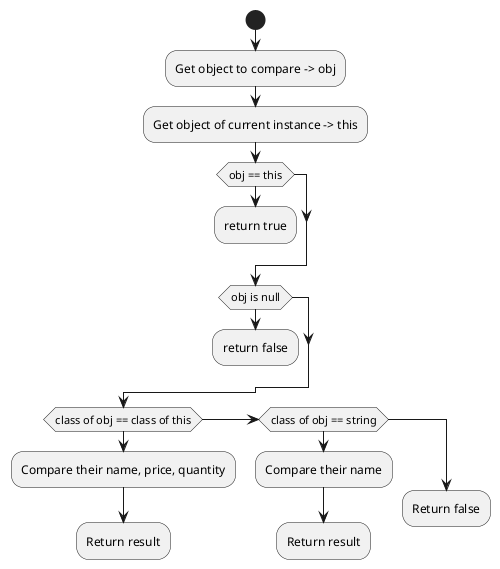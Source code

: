 @startuml
'https://plantuml.com/activity-diagram-beta

start
    :Get object to compare -> obj;
    :Get object of current instance -> this;

    if (obj == this) then
        :return true;
        kill
    endif

    if (obj is null) then
        :return false;
        kill
    endif

    if (class of obj == class of this) then
        :Compare their name, price, quantity;
        :Return result;
        kill
    else if (class of obj == string)
        :Compare their name;
        :Return result;
        kill
    else
        :Return false;
        kill

    endif


@enduml
